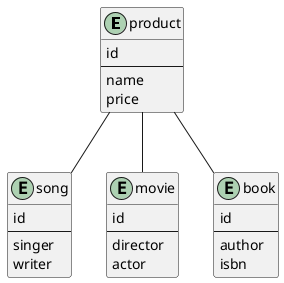 @startuml

entity product {
  id
  --
  name
  price
}

entity song {
  id
  --
  singer
  writer
}

entity movie {
  id
  --
  director
  actor
}

entity book {
  id
  --
  author
  isbn
}

product -d- song
product -d- movie
product -d- book

@enduml